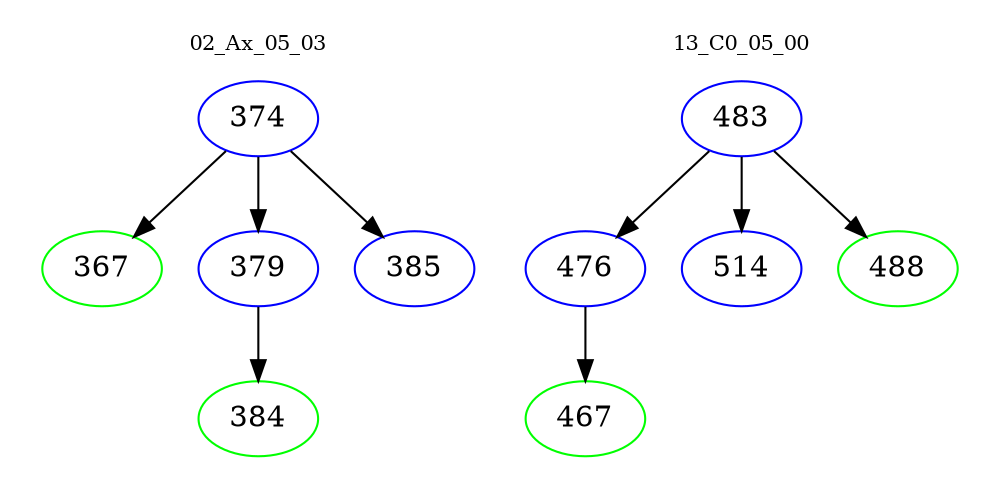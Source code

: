 digraph{
subgraph cluster_0 {
color = white
label = "02_Ax_05_03";
fontsize=10;
T0_374 [label="374", color="blue"]
T0_374 -> T0_367 [color="black"]
T0_367 [label="367", color="green"]
T0_374 -> T0_379 [color="black"]
T0_379 [label="379", color="blue"]
T0_379 -> T0_384 [color="black"]
T0_384 [label="384", color="green"]
T0_374 -> T0_385 [color="black"]
T0_385 [label="385", color="blue"]
}
subgraph cluster_1 {
color = white
label = "13_C0_05_00";
fontsize=10;
T1_483 [label="483", color="blue"]
T1_483 -> T1_476 [color="black"]
T1_476 [label="476", color="blue"]
T1_476 -> T1_467 [color="black"]
T1_467 [label="467", color="green"]
T1_483 -> T1_514 [color="black"]
T1_514 [label="514", color="blue"]
T1_483 -> T1_488 [color="black"]
T1_488 [label="488", color="green"]
}
}
